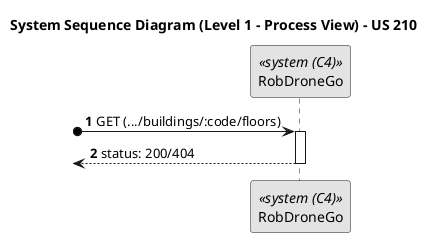 @startuml
skinparam monochrome true
skinparam packageStyle rectangle
skinparam shadowing false

title System Sequence Diagram (Level 1 - Process View) - US 210
autonumber

participant "RobDroneGo" as Sistema <<system (C4)>>

?o-> Sistema : GET (.../buildings/:code/floors)
activate Sistema

<-- Sistema : status: 200/404
deactivate Sistema

@enduml